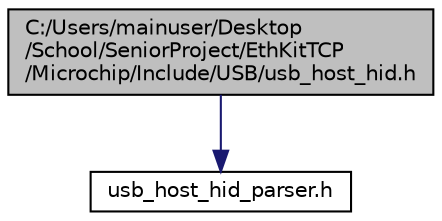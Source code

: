 digraph "C:/Users/mainuser/Desktop/School/SeniorProject/EthKitTCP/Microchip/Include/USB/usb_host_hid.h"
{
  edge [fontname="Helvetica",fontsize="10",labelfontname="Helvetica",labelfontsize="10"];
  node [fontname="Helvetica",fontsize="10",shape=record];
  Node1 [label="C:/Users/mainuser/Desktop\l/School/SeniorProject/EthKitTCP\l/Microchip/Include/USB/usb_host_hid.h",height=0.2,width=0.4,color="black", fillcolor="grey75", style="filled", fontcolor="black"];
  Node1 -> Node2 [color="midnightblue",fontsize="10",style="solid",fontname="Helvetica"];
  Node2 [label="usb_host_hid_parser.h",height=0.2,width=0.4,color="black", fillcolor="white", style="filled",URL="$usb__host__hid__parser_8h.html"];
}
